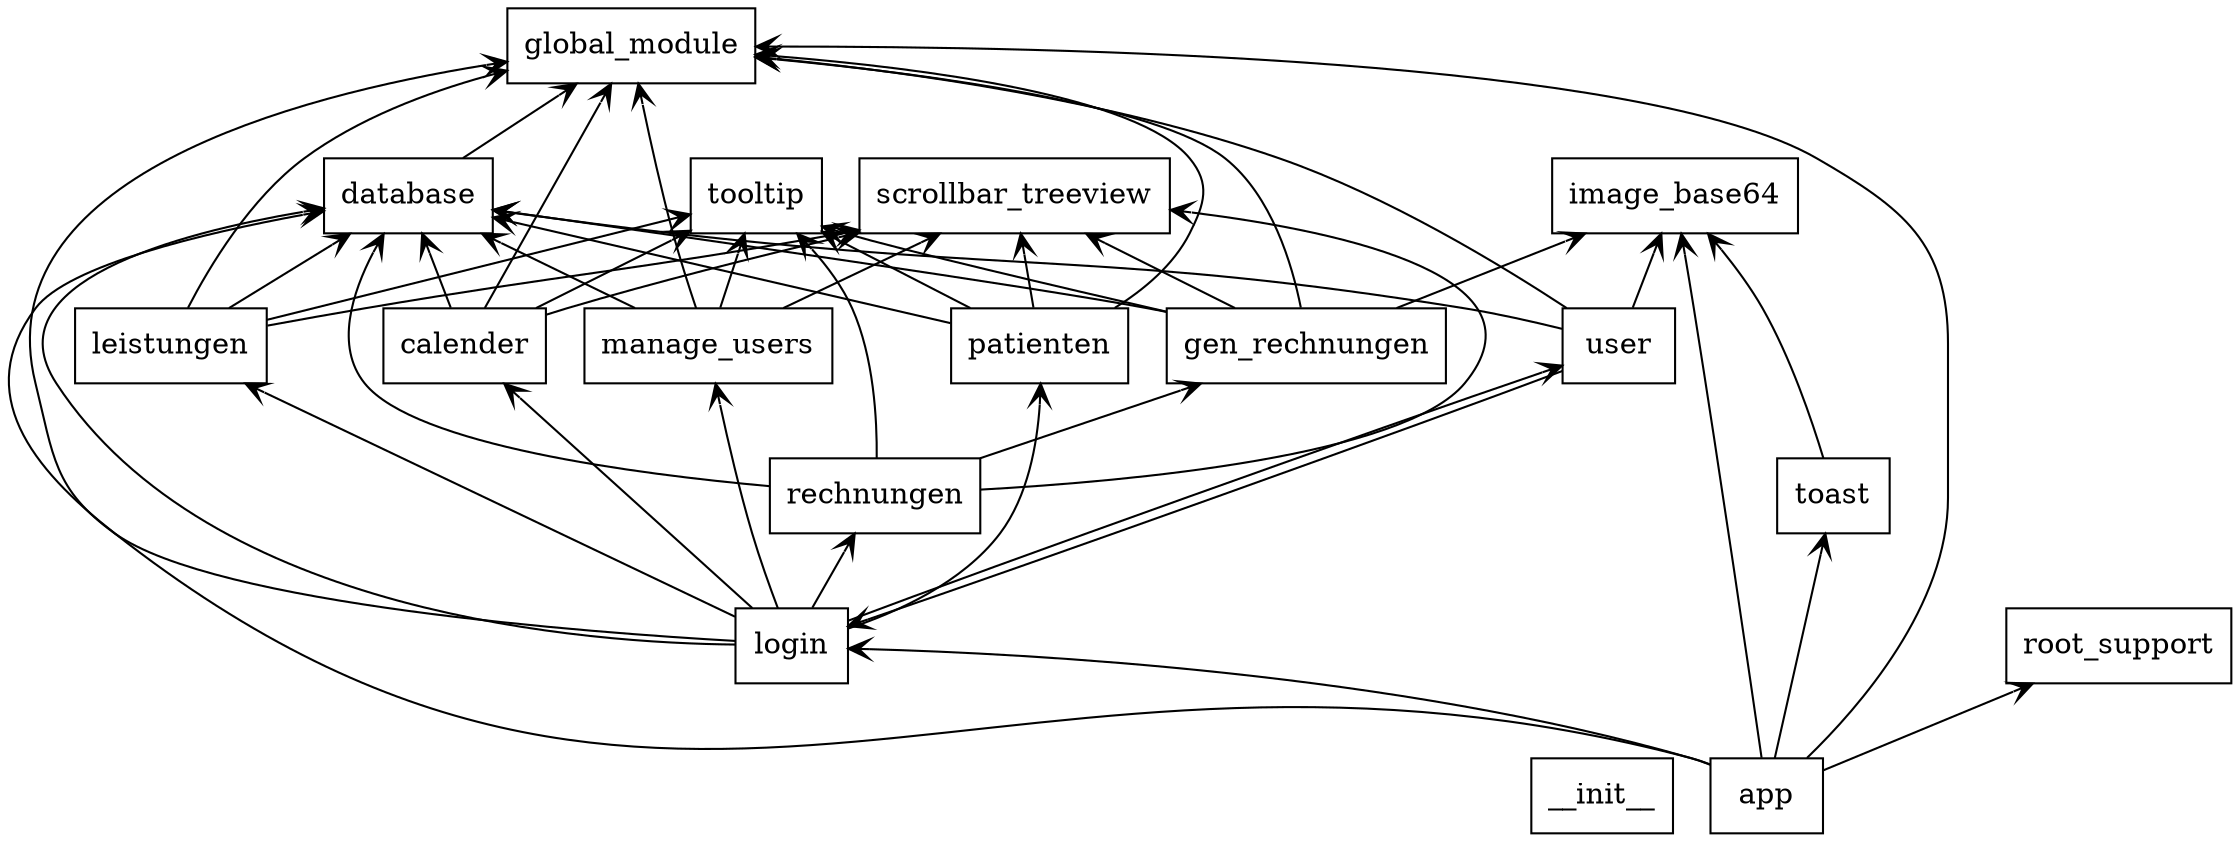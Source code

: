 digraph "packages_pv" {
charset="utf-8"
rankdir=BT
"0" [label="__init__", shape="box"];
"1" [label="app", shape="box"];
"2" [label="calender", shape="box"];
"3" [label="database", shape="box"];
"4" [label="gen_rechnungen", shape="box"];
"5" [label="global_module", shape="box"];
"6" [label="image_base64", shape="box"];
"7" [label="leistungen", shape="box"];
"8" [label="login", shape="box"];
"9" [label="manage_users", shape="box"];
"10" [label="patienten", shape="box"];
"11" [label="rechnungen", shape="box"];
"12" [label="root_support", shape="box"];
"13" [label="scrollbar_treeview", shape="box"];
"14" [label="toast", shape="box"];
"15" [label="tooltip", shape="box"];
"16" [label="user", shape="box"];
"1" -> "3" [arrowhead="open", arrowtail="none"];
"1" -> "5" [arrowhead="open", arrowtail="none"];
"1" -> "6" [arrowhead="open", arrowtail="none"];
"1" -> "8" [arrowhead="open", arrowtail="none"];
"1" -> "12" [arrowhead="open", arrowtail="none"];
"1" -> "14" [arrowhead="open", arrowtail="none"];
"2" -> "3" [arrowhead="open", arrowtail="none"];
"2" -> "5" [arrowhead="open", arrowtail="none"];
"2" -> "13" [arrowhead="open", arrowtail="none"];
"2" -> "15" [arrowhead="open", arrowtail="none"];
"3" -> "5" [arrowhead="open", arrowtail="none"];
"4" -> "3" [arrowhead="open", arrowtail="none"];
"4" -> "5" [arrowhead="open", arrowtail="none"];
"4" -> "6" [arrowhead="open", arrowtail="none"];
"4" -> "13" [arrowhead="open", arrowtail="none"];
"4" -> "15" [arrowhead="open", arrowtail="none"];
"7" -> "3" [arrowhead="open", arrowtail="none"];
"7" -> "5" [arrowhead="open", arrowtail="none"];
"7" -> "13" [arrowhead="open", arrowtail="none"];
"7" -> "15" [arrowhead="open", arrowtail="none"];
"8" -> "2" [arrowhead="open", arrowtail="none"];
"8" -> "3" [arrowhead="open", arrowtail="none"];
"8" -> "5" [arrowhead="open", arrowtail="none"];
"8" -> "7" [arrowhead="open", arrowtail="none"];
"8" -> "9" [arrowhead="open", arrowtail="none"];
"8" -> "10" [arrowhead="open", arrowtail="none"];
"8" -> "11" [arrowhead="open", arrowtail="none"];
"8" -> "16" [arrowhead="open", arrowtail="none"];
"9" -> "3" [arrowhead="open", arrowtail="none"];
"9" -> "5" [arrowhead="open", arrowtail="none"];
"9" -> "13" [arrowhead="open", arrowtail="none"];
"9" -> "15" [arrowhead="open", arrowtail="none"];
"10" -> "3" [arrowhead="open", arrowtail="none"];
"10" -> "5" [arrowhead="open", arrowtail="none"];
"10" -> "13" [arrowhead="open", arrowtail="none"];
"10" -> "15" [arrowhead="open", arrowtail="none"];
"11" -> "3" [arrowhead="open", arrowtail="none"];
"11" -> "4" [arrowhead="open", arrowtail="none"];
"11" -> "13" [arrowhead="open", arrowtail="none"];
"11" -> "15" [arrowhead="open", arrowtail="none"];
"14" -> "6" [arrowhead="open", arrowtail="none"];
"16" -> "3" [arrowhead="open", arrowtail="none"];
"16" -> "5" [arrowhead="open", arrowtail="none"];
"16" -> "6" [arrowhead="open", arrowtail="none"];
"16" -> "8" [arrowhead="open", arrowtail="none"];
}
